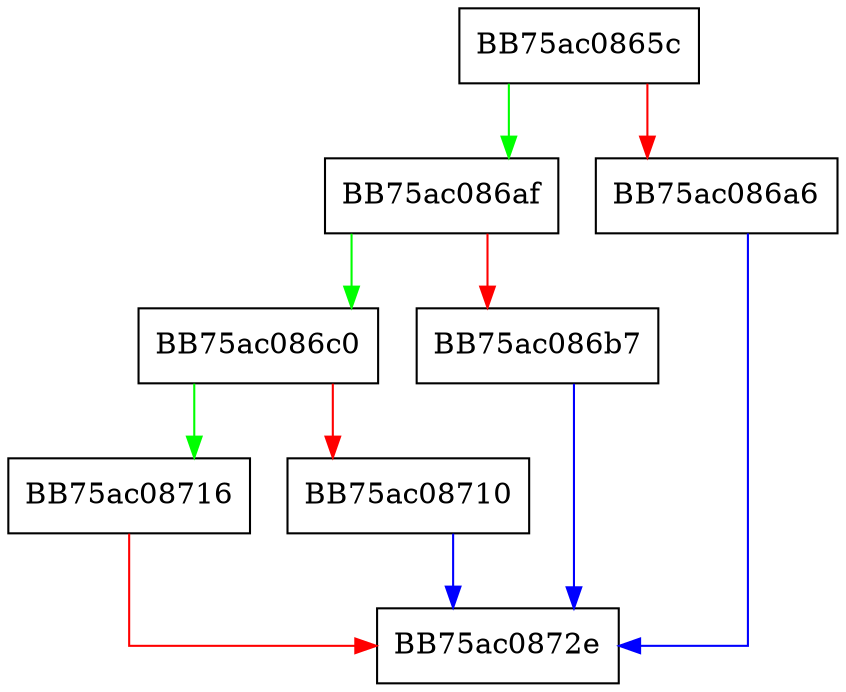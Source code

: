 digraph HUF_buildCTable_wksp {
  node [shape="box"];
  graph [splines=ortho];
  BB75ac0865c -> BB75ac086af [color="green"];
  BB75ac0865c -> BB75ac086a6 [color="red"];
  BB75ac086a6 -> BB75ac0872e [color="blue"];
  BB75ac086af -> BB75ac086c0 [color="green"];
  BB75ac086af -> BB75ac086b7 [color="red"];
  BB75ac086b7 -> BB75ac0872e [color="blue"];
  BB75ac086c0 -> BB75ac08716 [color="green"];
  BB75ac086c0 -> BB75ac08710 [color="red"];
  BB75ac08710 -> BB75ac0872e [color="blue"];
  BB75ac08716 -> BB75ac0872e [color="red"];
}